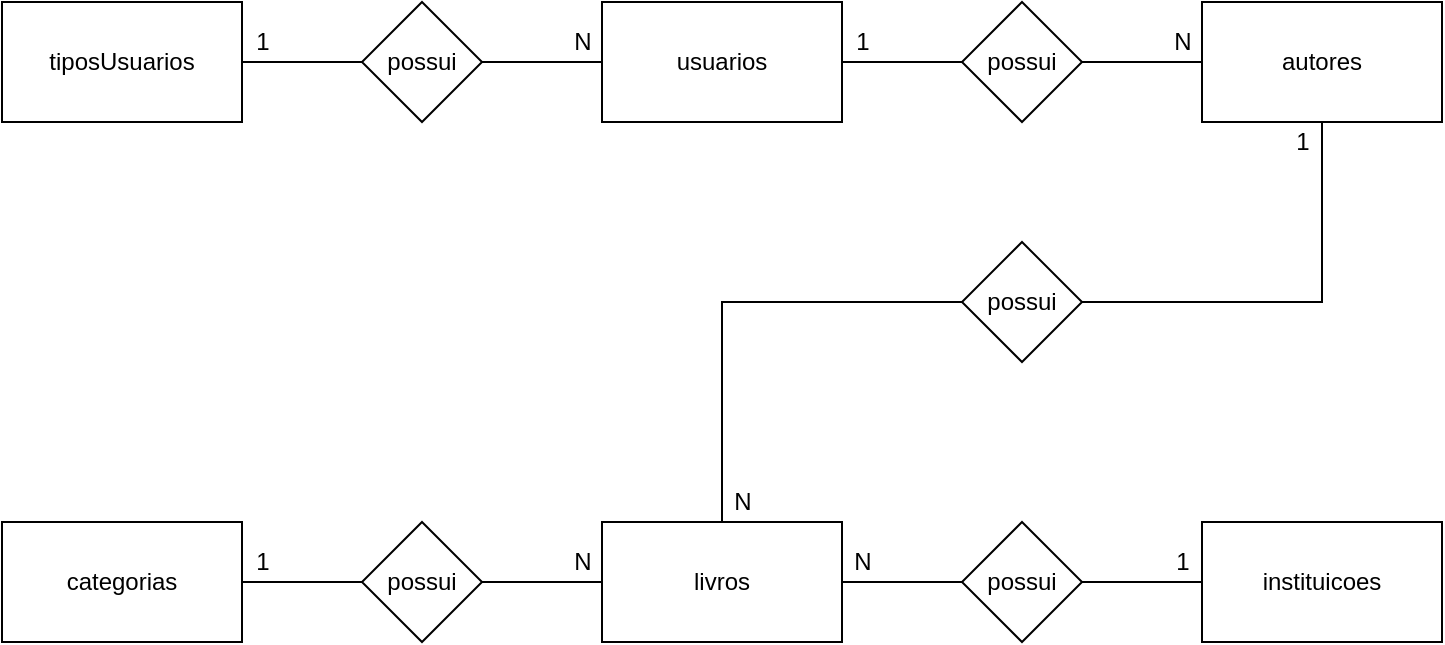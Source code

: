 <mxfile version="14.8.5"><diagram id="fNKP0YuHznhyEMC7FaCE" name="Page-1"><mxGraphModel dx="868" dy="468" grid="1" gridSize="10" guides="1" tooltips="1" connect="1" arrows="1" fold="1" page="1" pageScale="1" pageWidth="827" pageHeight="1169" math="0" shadow="0"><root><mxCell id="0"/><mxCell id="1" parent="0"/><mxCell id="u9fCqY4geV-xTPMcFHcA-4" style="edgeStyle=orthogonalEdgeStyle;rounded=0;orthogonalLoop=1;jettySize=auto;html=1;exitX=1;exitY=0.5;exitDx=0;exitDy=0;entryX=0;entryY=0.5;entryDx=0;entryDy=0;endArrow=none;endFill=0;" edge="1" parent="1" source="u9fCqY4geV-xTPMcFHcA-1" target="u9fCqY4geV-xTPMcFHcA-3"><mxGeometry relative="1" as="geometry"/></mxCell><mxCell id="u9fCqY4geV-xTPMcFHcA-1" value="tiposUsuarios" style="rounded=0;whiteSpace=wrap;html=1;" vertex="1" parent="1"><mxGeometry x="60" y="50" width="120" height="60" as="geometry"/></mxCell><mxCell id="u9fCqY4geV-xTPMcFHcA-24" style="edgeStyle=orthogonalEdgeStyle;rounded=0;orthogonalLoop=1;jettySize=auto;html=1;exitX=1;exitY=0.5;exitDx=0;exitDy=0;endArrow=none;endFill=0;strokeColor=#000000;" edge="1" parent="1" source="u9fCqY4geV-xTPMcFHcA-2" target="u9fCqY4geV-xTPMcFHcA-22"><mxGeometry relative="1" as="geometry"/></mxCell><mxCell id="u9fCqY4geV-xTPMcFHcA-2" value="usuarios" style="rounded=0;whiteSpace=wrap;html=1;" vertex="1" parent="1"><mxGeometry x="360" y="50" width="120" height="60" as="geometry"/></mxCell><mxCell id="u9fCqY4geV-xTPMcFHcA-5" style="edgeStyle=orthogonalEdgeStyle;rounded=0;orthogonalLoop=1;jettySize=auto;html=1;exitX=1;exitY=0.5;exitDx=0;exitDy=0;entryX=0;entryY=0.5;entryDx=0;entryDy=0;endArrow=none;endFill=0;strokeColor=#000000;" edge="1" parent="1" source="u9fCqY4geV-xTPMcFHcA-3" target="u9fCqY4geV-xTPMcFHcA-2"><mxGeometry relative="1" as="geometry"/></mxCell><mxCell id="u9fCqY4geV-xTPMcFHcA-3" value="possui" style="rhombus;whiteSpace=wrap;html=1;" vertex="1" parent="1"><mxGeometry x="240" y="50" width="60" height="60" as="geometry"/></mxCell><mxCell id="u9fCqY4geV-xTPMcFHcA-6" value="1" style="text;html=1;align=center;verticalAlign=middle;resizable=0;points=[];autosize=1;strokeColor=none;" vertex="1" parent="1"><mxGeometry x="180" y="60" width="20" height="20" as="geometry"/></mxCell><mxCell id="u9fCqY4geV-xTPMcFHcA-7" value="N" style="text;html=1;align=center;verticalAlign=middle;resizable=0;points=[];autosize=1;strokeColor=none;" vertex="1" parent="1"><mxGeometry x="340" y="60" width="20" height="20" as="geometry"/></mxCell><mxCell id="u9fCqY4geV-xTPMcFHcA-8" value="instituicoes" style="rounded=0;whiteSpace=wrap;html=1;" vertex="1" parent="1"><mxGeometry x="660" y="310" width="120" height="60" as="geometry"/></mxCell><mxCell id="u9fCqY4geV-xTPMcFHcA-17" style="edgeStyle=orthogonalEdgeStyle;rounded=0;orthogonalLoop=1;jettySize=auto;html=1;exitX=1;exitY=0.5;exitDx=0;exitDy=0;endArrow=none;endFill=0;strokeColor=#000000;" edge="1" parent="1" source="u9fCqY4geV-xTPMcFHcA-9" target="u9fCqY4geV-xTPMcFHcA-16"><mxGeometry relative="1" as="geometry"/></mxCell><mxCell id="u9fCqY4geV-xTPMcFHcA-9" value="livros" style="rounded=0;whiteSpace=wrap;html=1;" vertex="1" parent="1"><mxGeometry x="360" y="310" width="120" height="60" as="geometry"/></mxCell><mxCell id="u9fCqY4geV-xTPMcFHcA-12" style="edgeStyle=orthogonalEdgeStyle;rounded=0;orthogonalLoop=1;jettySize=auto;html=1;exitX=1;exitY=0.5;exitDx=0;exitDy=0;entryX=0;entryY=0.5;entryDx=0;entryDy=0;endArrow=none;endFill=0;strokeColor=#000000;" edge="1" parent="1" source="u9fCqY4geV-xTPMcFHcA-10" target="u9fCqY4geV-xTPMcFHcA-11"><mxGeometry relative="1" as="geometry"/></mxCell><mxCell id="u9fCqY4geV-xTPMcFHcA-10" value="categorias" style="whiteSpace=wrap;html=1;" vertex="1" parent="1"><mxGeometry x="60" y="310" width="120" height="60" as="geometry"/></mxCell><mxCell id="u9fCqY4geV-xTPMcFHcA-13" style="edgeStyle=orthogonalEdgeStyle;rounded=0;orthogonalLoop=1;jettySize=auto;html=1;exitX=1;exitY=0.5;exitDx=0;exitDy=0;endArrow=none;endFill=0;strokeColor=#000000;" edge="1" parent="1" source="u9fCqY4geV-xTPMcFHcA-11" target="u9fCqY4geV-xTPMcFHcA-9"><mxGeometry relative="1" as="geometry"/></mxCell><mxCell id="u9fCqY4geV-xTPMcFHcA-11" value="possui" style="rhombus;whiteSpace=wrap;html=1;" vertex="1" parent="1"><mxGeometry x="240" y="310" width="60" height="60" as="geometry"/></mxCell><mxCell id="u9fCqY4geV-xTPMcFHcA-14" value="1" style="text;html=1;align=center;verticalAlign=middle;resizable=0;points=[];autosize=1;strokeColor=none;" vertex="1" parent="1"><mxGeometry x="180" y="320" width="20" height="20" as="geometry"/></mxCell><mxCell id="u9fCqY4geV-xTPMcFHcA-15" value="N" style="text;html=1;align=center;verticalAlign=middle;resizable=0;points=[];autosize=1;strokeColor=none;" vertex="1" parent="1"><mxGeometry x="340" y="320" width="20" height="20" as="geometry"/></mxCell><mxCell id="u9fCqY4geV-xTPMcFHcA-18" style="edgeStyle=orthogonalEdgeStyle;rounded=0;orthogonalLoop=1;jettySize=auto;html=1;exitX=1;exitY=0.5;exitDx=0;exitDy=0;endArrow=none;endFill=0;strokeColor=#000000;" edge="1" parent="1" source="u9fCqY4geV-xTPMcFHcA-16" target="u9fCqY4geV-xTPMcFHcA-8"><mxGeometry relative="1" as="geometry"/></mxCell><mxCell id="u9fCqY4geV-xTPMcFHcA-16" value="possui" style="rhombus;whiteSpace=wrap;html=1;" vertex="1" parent="1"><mxGeometry x="540" y="310" width="60" height="60" as="geometry"/></mxCell><mxCell id="u9fCqY4geV-xTPMcFHcA-19" value="1" style="text;html=1;align=center;verticalAlign=middle;resizable=0;points=[];autosize=1;strokeColor=none;" vertex="1" parent="1"><mxGeometry x="640" y="320" width="20" height="20" as="geometry"/></mxCell><mxCell id="u9fCqY4geV-xTPMcFHcA-20" value="N" style="text;html=1;align=center;verticalAlign=middle;resizable=0;points=[];autosize=1;strokeColor=none;" vertex="1" parent="1"><mxGeometry x="480" y="320" width="20" height="20" as="geometry"/></mxCell><mxCell id="u9fCqY4geV-xTPMcFHcA-26" style="edgeStyle=orthogonalEdgeStyle;rounded=0;orthogonalLoop=1;jettySize=auto;html=1;exitX=0.5;exitY=1;exitDx=0;exitDy=0;entryX=1;entryY=0.5;entryDx=0;entryDy=0;endArrow=none;endFill=0;strokeColor=#000000;" edge="1" parent="1" source="u9fCqY4geV-xTPMcFHcA-21" target="u9fCqY4geV-xTPMcFHcA-23"><mxGeometry relative="1" as="geometry"/></mxCell><mxCell id="u9fCqY4geV-xTPMcFHcA-21" value="autores" style="whiteSpace=wrap;html=1;" vertex="1" parent="1"><mxGeometry x="660" y="50" width="120" height="60" as="geometry"/></mxCell><mxCell id="u9fCqY4geV-xTPMcFHcA-25" style="edgeStyle=orthogonalEdgeStyle;rounded=0;orthogonalLoop=1;jettySize=auto;html=1;exitX=1;exitY=0.5;exitDx=0;exitDy=0;endArrow=none;endFill=0;strokeColor=#000000;" edge="1" parent="1" source="u9fCqY4geV-xTPMcFHcA-22" target="u9fCqY4geV-xTPMcFHcA-21"><mxGeometry relative="1" as="geometry"/></mxCell><mxCell id="u9fCqY4geV-xTPMcFHcA-22" value="possui" style="rhombus;whiteSpace=wrap;html=1;" vertex="1" parent="1"><mxGeometry x="540" y="50" width="60" height="60" as="geometry"/></mxCell><mxCell id="u9fCqY4geV-xTPMcFHcA-27" style="edgeStyle=orthogonalEdgeStyle;rounded=0;orthogonalLoop=1;jettySize=auto;html=1;exitX=0;exitY=0.5;exitDx=0;exitDy=0;endArrow=none;endFill=0;strokeColor=#000000;" edge="1" parent="1" source="u9fCqY4geV-xTPMcFHcA-23" target="u9fCqY4geV-xTPMcFHcA-9"><mxGeometry relative="1" as="geometry"/></mxCell><mxCell id="u9fCqY4geV-xTPMcFHcA-23" value="possui" style="rhombus;whiteSpace=wrap;html=1;" vertex="1" parent="1"><mxGeometry x="540" y="170" width="60" height="60" as="geometry"/></mxCell><mxCell id="u9fCqY4geV-xTPMcFHcA-28" value="N" style="text;html=1;align=center;verticalAlign=middle;resizable=0;points=[];autosize=1;strokeColor=none;" vertex="1" parent="1"><mxGeometry x="640" y="60" width="20" height="20" as="geometry"/></mxCell><mxCell id="u9fCqY4geV-xTPMcFHcA-29" value="1" style="text;html=1;align=center;verticalAlign=middle;resizable=0;points=[];autosize=1;strokeColor=none;" vertex="1" parent="1"><mxGeometry x="480" y="60" width="20" height="20" as="geometry"/></mxCell><mxCell id="u9fCqY4geV-xTPMcFHcA-31" value="N" style="text;html=1;align=center;verticalAlign=middle;resizable=0;points=[];autosize=1;strokeColor=none;" vertex="1" parent="1"><mxGeometry x="420" y="290" width="20" height="20" as="geometry"/></mxCell><mxCell id="u9fCqY4geV-xTPMcFHcA-32" value="1" style="text;html=1;align=center;verticalAlign=middle;resizable=0;points=[];autosize=1;strokeColor=none;" vertex="1" parent="1"><mxGeometry x="700" y="110" width="20" height="20" as="geometry"/></mxCell></root></mxGraphModel></diagram></mxfile>
